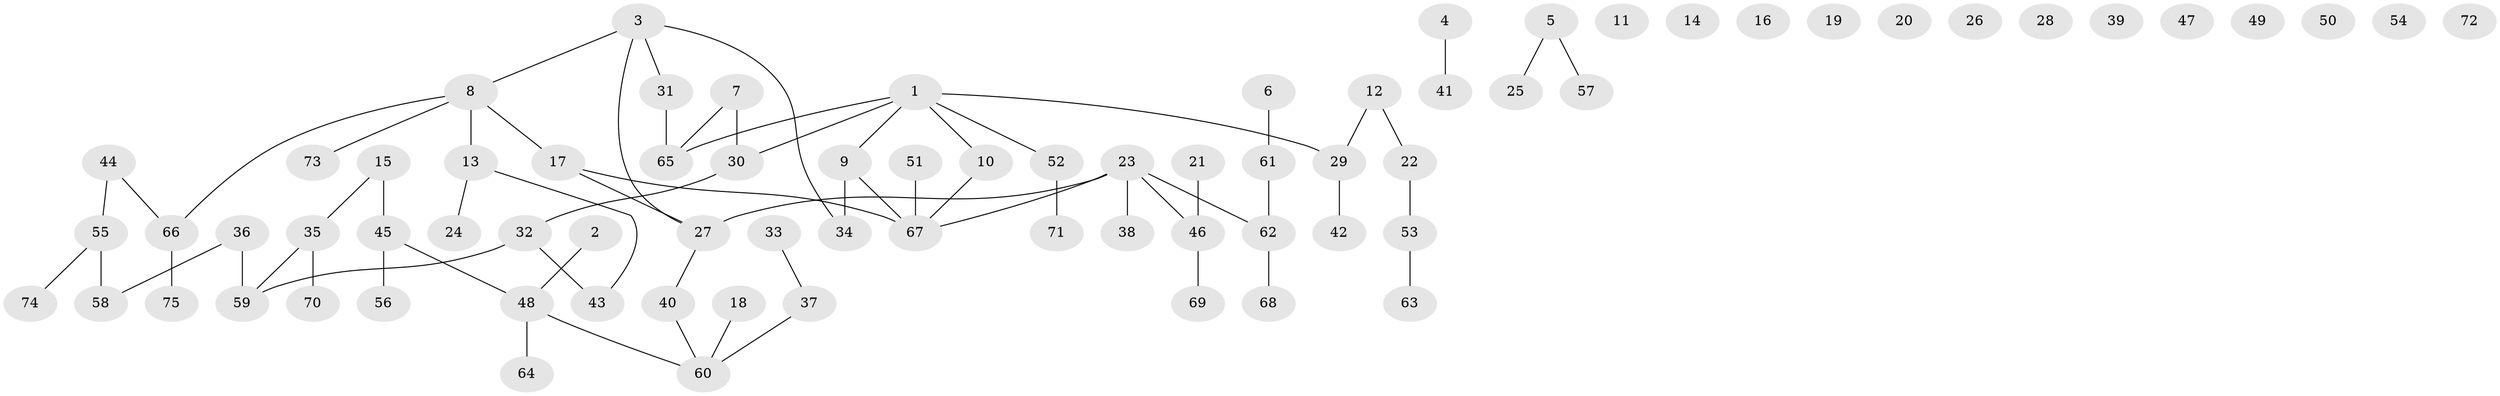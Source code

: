 // Generated by graph-tools (version 1.1) at 2025/12/03/09/25 04:12:59]
// undirected, 75 vertices, 68 edges
graph export_dot {
graph [start="1"]
  node [color=gray90,style=filled];
  1;
  2;
  3;
  4;
  5;
  6;
  7;
  8;
  9;
  10;
  11;
  12;
  13;
  14;
  15;
  16;
  17;
  18;
  19;
  20;
  21;
  22;
  23;
  24;
  25;
  26;
  27;
  28;
  29;
  30;
  31;
  32;
  33;
  34;
  35;
  36;
  37;
  38;
  39;
  40;
  41;
  42;
  43;
  44;
  45;
  46;
  47;
  48;
  49;
  50;
  51;
  52;
  53;
  54;
  55;
  56;
  57;
  58;
  59;
  60;
  61;
  62;
  63;
  64;
  65;
  66;
  67;
  68;
  69;
  70;
  71;
  72;
  73;
  74;
  75;
  1 -- 9;
  1 -- 10;
  1 -- 29;
  1 -- 30;
  1 -- 52;
  1 -- 65;
  2 -- 48;
  3 -- 8;
  3 -- 27;
  3 -- 31;
  3 -- 34;
  4 -- 41;
  5 -- 25;
  5 -- 57;
  6 -- 61;
  7 -- 30;
  7 -- 65;
  8 -- 13;
  8 -- 17;
  8 -- 66;
  8 -- 73;
  9 -- 34;
  9 -- 67;
  10 -- 67;
  12 -- 22;
  12 -- 29;
  13 -- 24;
  13 -- 43;
  15 -- 35;
  15 -- 45;
  17 -- 27;
  17 -- 67;
  18 -- 60;
  21 -- 46;
  22 -- 53;
  23 -- 27;
  23 -- 38;
  23 -- 46;
  23 -- 62;
  23 -- 67;
  27 -- 40;
  29 -- 42;
  30 -- 32;
  31 -- 65;
  32 -- 43;
  32 -- 59;
  33 -- 37;
  35 -- 59;
  35 -- 70;
  36 -- 58;
  36 -- 59;
  37 -- 60;
  40 -- 60;
  44 -- 55;
  44 -- 66;
  45 -- 48;
  45 -- 56;
  46 -- 69;
  48 -- 60;
  48 -- 64;
  51 -- 67;
  52 -- 71;
  53 -- 63;
  55 -- 58;
  55 -- 74;
  61 -- 62;
  62 -- 68;
  66 -- 75;
}
